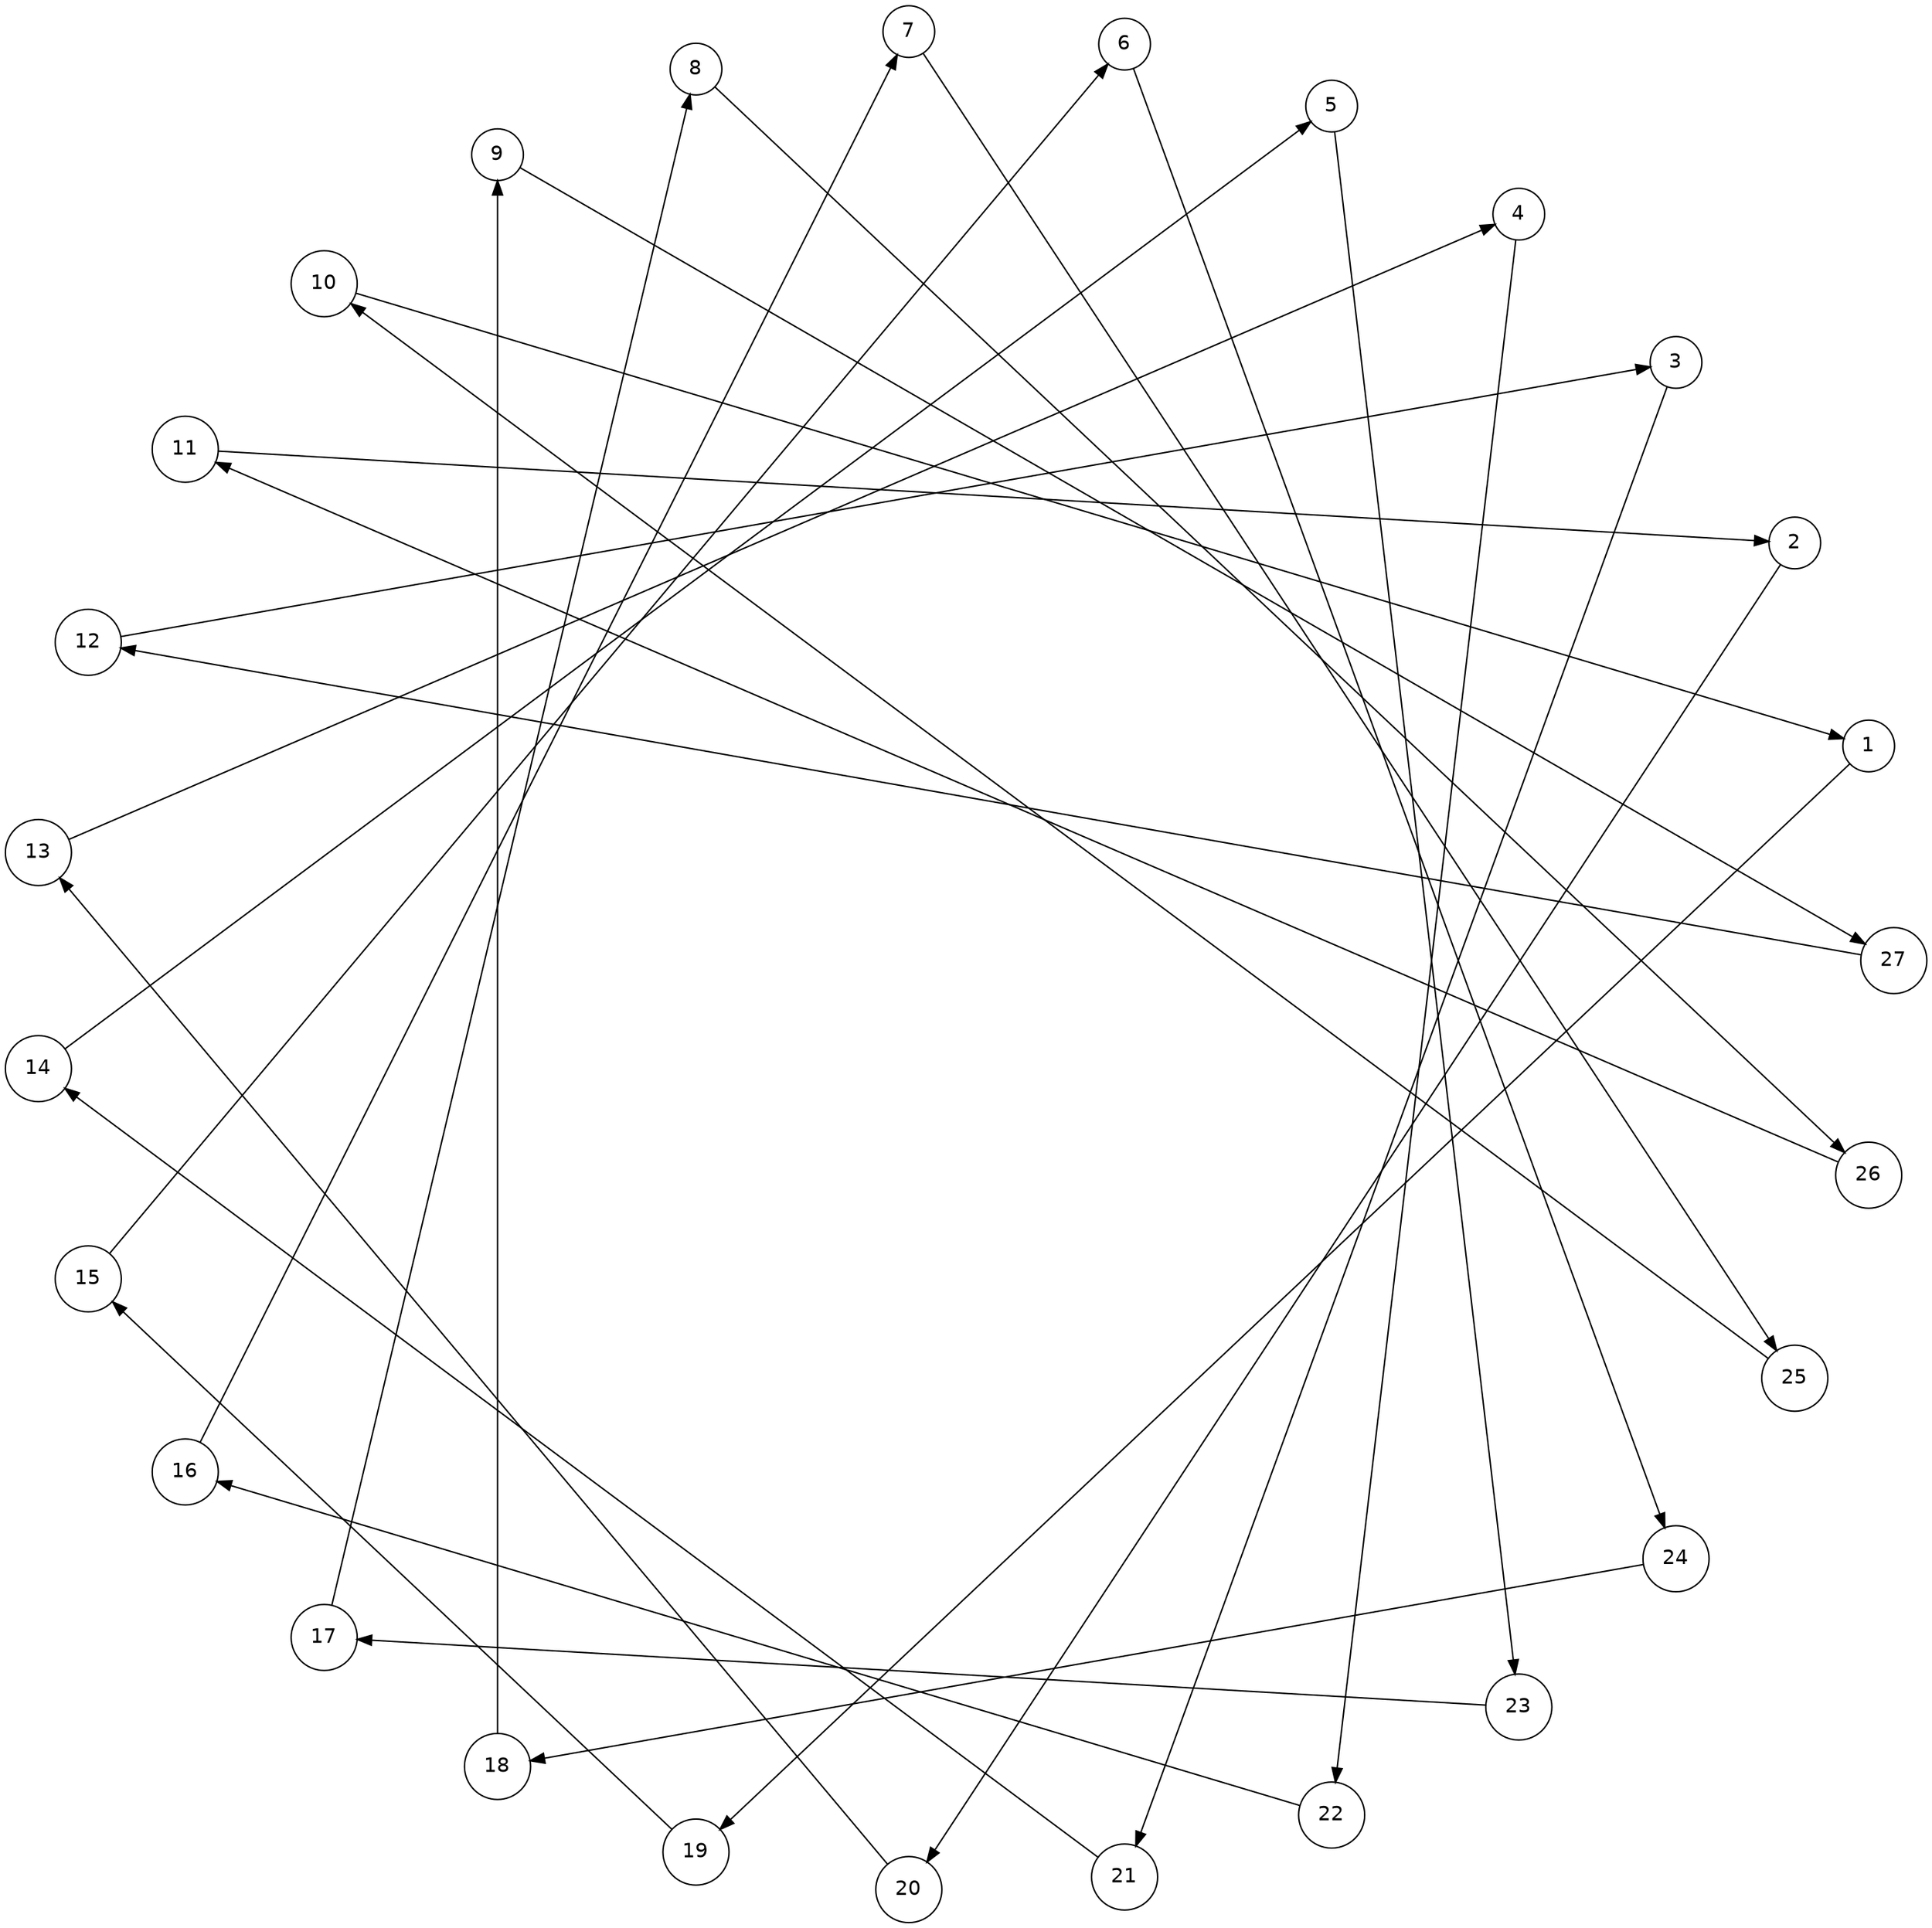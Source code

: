 digraph G {node[shape=circle,fontname=helvetica]
	layout="neato"
	1[pos="8.757403835218414,2.075542836681961!"];
	2[pos="8.04269376291071,4.039192621804159!"];
	3[pos="6.894399988070803,5.785088487178854!"];
	4[pos="5.374427325325077,7.219108734795394!"];
	5[pos="3.564717894352412,8.263944961922466!"];
	6[pos="1.562833599002376,8.863269777109872!"];
	7[pos="-0.52330346019428,8.984773424441414!"];
	8[pos="-2.58122909439981,8.6219056108394!"];
	9[pos="-4.499999999999998,7.794228634059948!"];
	10[pos="-6.176174740818602,6.54636277415744!"];
	11[pos="-7.519390302716427,4.945580802637256!"];
	12[pos="-8.457233587073175,3.078181289931024!"];
	13[pos="-8.939145219677487,1.044836227127077!"];
	14[pos="-8.939145219677487,-1.044836227127067!"];
	15[pos="-8.457233587073176,-3.078181289931014!"];
	16[pos="-7.51939030271643,-4.945580802637251!"];
	17[pos="-6.176174740818605,-6.546362774157435!"];
	18[pos="-4.500000000000004,-7.794228634059946!"];
	19[pos="-2.581229094399816,-8.621905610839399!"];
	20[pos="-0.5233034601942862,-8.984773424441414!"];
	21[pos="1.56283359900237,-8.863269777109874!"];
	22[pos="3.564717894352408,-8.263944961922467!"];
	23[pos="5.374427325325073,-7.219108734795395!"];
	24[pos="6.894399988070795,-5.785088487178863!"];
	25[pos="8.042693762910705,-4.039192621804169!"];
	26[pos="8.757403835218412,-2.075542836681972!"];
	27[pos="9.,-1.019797001576636e-14!"];

	1 -> 19
	2 -> 20
	3 -> 21
	4 -> 22
	5 -> 23
	6 -> 24
	7 -> 25
	8 -> 26
	9 -> 27
	10 -> 1
	11 -> 2
	12 -> 3
	13 -> 4
	14 -> 5
	15 -> 6
	16 -> 7
	17 -> 8
	18 -> 9
	19 -> 15
	20 -> 13
	21 -> 14
	22 -> 16
	23 -> 17
	24 -> 18
	25 -> 10
	26 -> 11
	27 -> 12
}